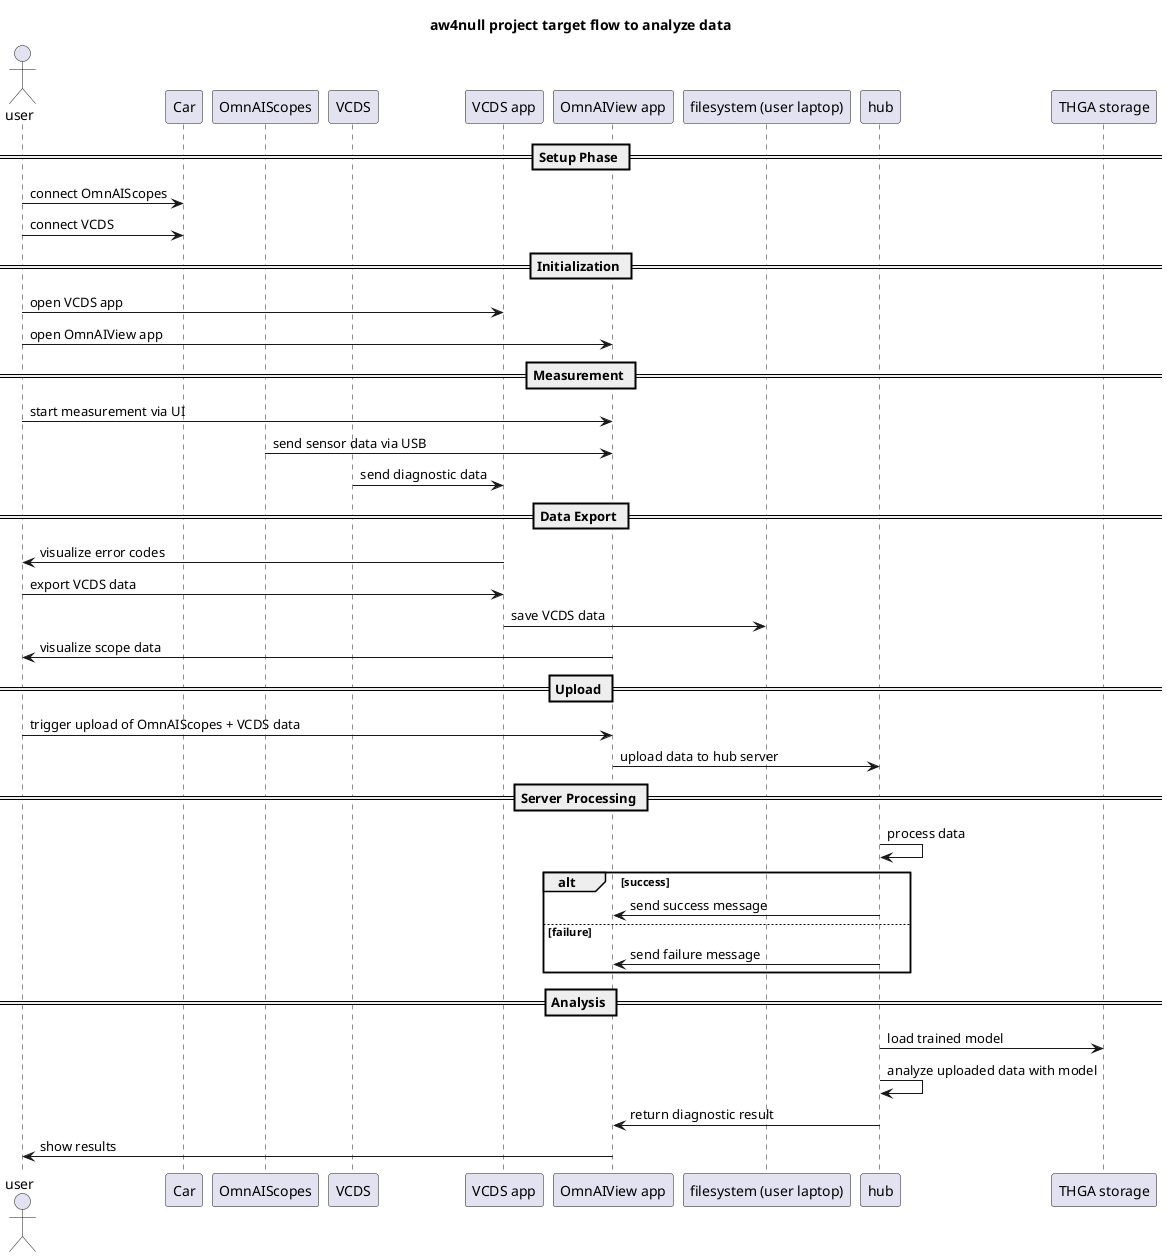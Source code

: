 @startuml
title aw4null project target flow to analyze data

actor user
participant Car
participant OmnAIScopes
participant VCDS
participant "VCDS app" as VCDSApp
participant "OmnAIView app" as OmnAIView
participant "filesystem (user laptop)" as Filesystem
participant hub
participant "THGA storage" as THGA

== Setup Phase ==
user -> Car : connect OmnAIScopes
user -> Car : connect VCDS

== Initialization ==
user -> VCDSApp : open VCDS app
user -> OmnAIView : open OmnAIView app

== Measurement ==
user -> OmnAIView : start measurement via UI
OmnAIScopes -> OmnAIView : send sensor data via USB
VCDS -> VCDSApp : send diagnostic data

== Data Export ==
VCDSApp -> user : visualize error codes
user -> VCDSApp : export VCDS data
VCDSApp -> Filesystem : save VCDS data
OmnAIView -> user : visualize scope data

== Upload ==
user -> OmnAIView : trigger upload of OmnAIScopes + VCDS data
OmnAIView -> hub : upload data to hub server

== Server Processing ==
hub -> hub : process data
alt success
    hub -> OmnAIView : send success message
else failure
    hub -> OmnAIView : send failure message
end

== Analysis ==
hub -> THGA : load trained model
hub -> hub : analyze uploaded data with model
hub -> OmnAIView : return diagnostic result
OmnAIView -> user : show results

@enduml
